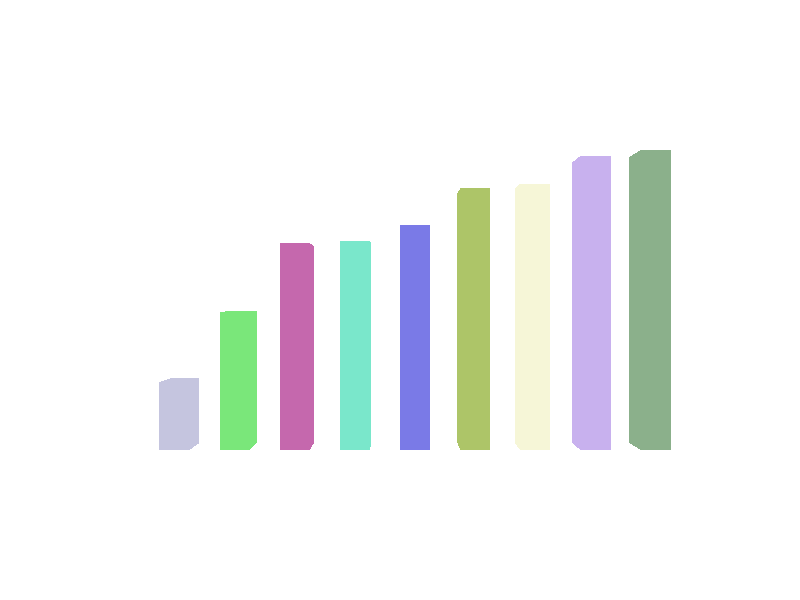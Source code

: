 #include "colors.inc"

camera {
    location <10, 5, -20>
    look_at <10, 5, 0>
}

light_source {
    <-5, 5, -10>
    color White
    area_light <1, 0, 0>, <0, 1, 0>, 3, 3
    adaptive 1
    jitter
}

plane {
    <0, 1, 0>, 0
    pigment {color White}
    finish {
        ambient 0.4
        reflection 0.2
    }
}

plane {
    <0, 0, -1>, -4
    pigment {color White}
    finish {ambient 0.6}
}




    box {

        <0, 0, 0>, <1, 0.0, 1>
        translate <0, 0, 0>
        texture {
            pigment {color LightBlue }
            finish {
                ambient 0.4
                specular 0.3

            }
            normal {
                bumps
                scale 0.1
                turbulence 0.3
            }
        }
    }



    box {

        <0, 0, 0>, <1, 2.2667681909315425, 1>
        translate <2, 0, 0>
        texture {
            pigment {color LightSteelBlue }
            finish {
                ambient 0.4
                specular 0.3

            }
            normal {
                bumps
                scale 0.1
                turbulence 0.3
            }
        }
    }



    box {

        <0, 0, 0>, <1, 4.604834104242015, 1>
        translate <4, 0, 0>
        texture {
            pigment {color LimeGreen }
            finish {
                ambient 0.4
                specular 0.3

            }
            normal {
                bumps
                scale 0.1
                turbulence 0.3
            }
        }
    }



    box {

        <0, 0, 0>, <1, 6.888635627600426, 1>
        translate <6, 0, 0>
        texture {
            pigment {color Maroon }
            finish {
                ambient 0.4
                specular 0.3

            }
            normal {
                bumps
                scale 0.1
                turbulence 0.3
            }
        }
    }



    box {

        <0, 0, 0>, <1, 6.965026044434994, 1>
        translate <8, 0, 0>
        texture {
            pigment {color MediumAquamarine }
            finish {
                ambient 0.4
                specular 0.3

            }
            normal {
                bumps
                scale 0.1
                turbulence 0.3
            }
        }
    }



    box {

        <0, 0, 0>, <1, 7.502107534962828, 1>
        translate <10, 0, 0>
        texture {
            pigment {color MediumBlue }
            finish {
                ambient 0.4
                specular 0.3

            }
            normal {
                bumps
                scale 0.1
                turbulence 0.3
            }
        }
    }



    box {

        <0, 0, 0>, <1, 8.723118113428644, 1>
        translate <12, 0, 0>
        texture {
            pigment {color MediumForestGreen }
            finish {
                ambient 0.4
                specular 0.3

            }
            normal {
                bumps
                scale 0.1
                turbulence 0.3
            }
        }
    }



    box {

        <0, 0, 0>, <1, 8.876393383452697, 1>
        translate <14, 0, 0>
        texture {
            pigment {color MediumGoldenrod }
            finish {
                ambient 0.4
                specular 0.3

            }
            normal {
                bumps
                scale 0.1
                turbulence 0.3
            }
        }
    }



    box {

        <0, 0, 0>, <1, 9.80593373069535, 1>
        translate <16, 0, 0>
        texture {
            pigment {color MediumOrchid }
            finish {
                ambient 0.4
                specular 0.3

            }
            normal {
                bumps
                scale 0.1
                turbulence 0.3
            }
        }
    }



    box {

        <0, 0, 0>, <1, 10.0, 1>
        translate <18, 0, 0>
        texture {
            pigment {color MediumSeaGreen }
            finish {
                ambient 0.4
                specular 0.3

            }
            normal {
                bumps
                scale 0.1
                turbulence 0.3
            }
        }
    }

